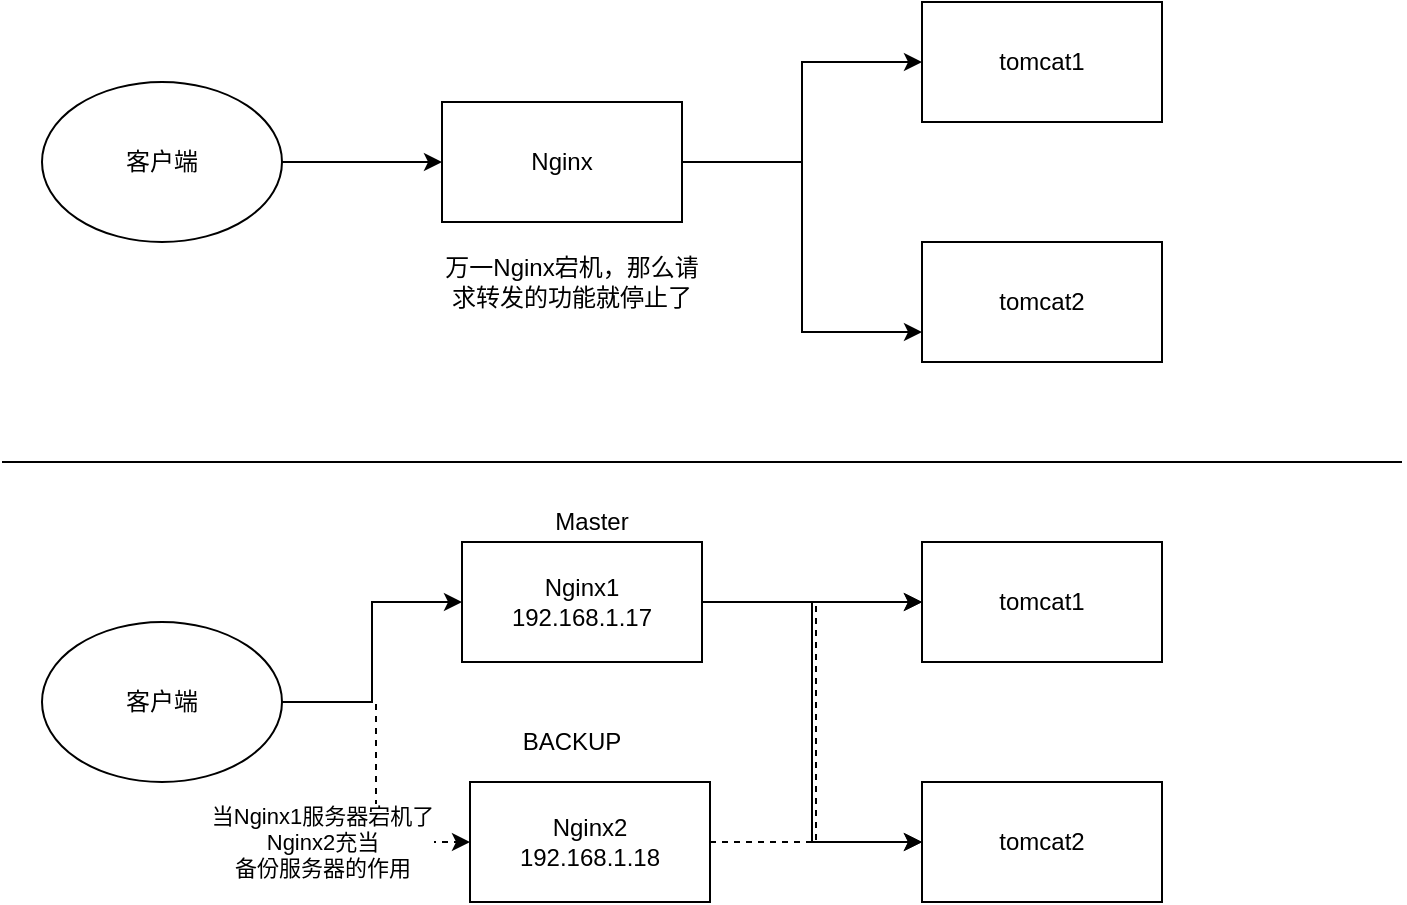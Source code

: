 <mxfile version="14.8.0" type="github">
  <diagram id="3ngCUvQDObr8_AWagMEK" name="第 1 页">
    <mxGraphModel dx="1209" dy="643" grid="1" gridSize="10" guides="1" tooltips="1" connect="1" arrows="1" fold="1" page="1" pageScale="1" pageWidth="827" pageHeight="1169" math="0" shadow="0">
      <root>
        <mxCell id="0" />
        <mxCell id="1" parent="0" />
        <mxCell id="jfUmKO8lMU-7Uk0IKgIi-5" style="edgeStyle=orthogonalEdgeStyle;rounded=0;orthogonalLoop=1;jettySize=auto;html=1;" edge="1" parent="1" source="jfUmKO8lMU-7Uk0IKgIi-1" target="jfUmKO8lMU-7Uk0IKgIi-2">
          <mxGeometry relative="1" as="geometry" />
        </mxCell>
        <mxCell id="jfUmKO8lMU-7Uk0IKgIi-1" value="客户端" style="ellipse;whiteSpace=wrap;html=1;" vertex="1" parent="1">
          <mxGeometry x="80" y="120" width="120" height="80" as="geometry" />
        </mxCell>
        <mxCell id="jfUmKO8lMU-7Uk0IKgIi-6" style="edgeStyle=orthogonalEdgeStyle;rounded=0;orthogonalLoop=1;jettySize=auto;html=1;" edge="1" parent="1" source="jfUmKO8lMU-7Uk0IKgIi-2" target="jfUmKO8lMU-7Uk0IKgIi-3">
          <mxGeometry relative="1" as="geometry" />
        </mxCell>
        <mxCell id="jfUmKO8lMU-7Uk0IKgIi-7" style="edgeStyle=orthogonalEdgeStyle;rounded=0;orthogonalLoop=1;jettySize=auto;html=1;entryX=0;entryY=0.75;entryDx=0;entryDy=0;" edge="1" parent="1" source="jfUmKO8lMU-7Uk0IKgIi-2" target="jfUmKO8lMU-7Uk0IKgIi-4">
          <mxGeometry relative="1" as="geometry" />
        </mxCell>
        <mxCell id="jfUmKO8lMU-7Uk0IKgIi-2" value="Nginx" style="rounded=0;whiteSpace=wrap;html=1;" vertex="1" parent="1">
          <mxGeometry x="280" y="130" width="120" height="60" as="geometry" />
        </mxCell>
        <mxCell id="jfUmKO8lMU-7Uk0IKgIi-3" value="tomcat1" style="rounded=0;whiteSpace=wrap;html=1;" vertex="1" parent="1">
          <mxGeometry x="520" y="80" width="120" height="60" as="geometry" />
        </mxCell>
        <mxCell id="jfUmKO8lMU-7Uk0IKgIi-4" value="tomcat2" style="rounded=0;whiteSpace=wrap;html=1;" vertex="1" parent="1">
          <mxGeometry x="520" y="200" width="120" height="60" as="geometry" />
        </mxCell>
        <mxCell id="jfUmKO8lMU-7Uk0IKgIi-8" value="万一Nginx宕机，那么请求转发的功能就停止了" style="text;html=1;strokeColor=none;fillColor=none;align=center;verticalAlign=middle;whiteSpace=wrap;rounded=0;" vertex="1" parent="1">
          <mxGeometry x="280" y="210" width="130" height="20" as="geometry" />
        </mxCell>
        <mxCell id="jfUmKO8lMU-7Uk0IKgIi-9" value="" style="endArrow=none;html=1;" edge="1" parent="1">
          <mxGeometry width="50" height="50" relative="1" as="geometry">
            <mxPoint x="60" y="310" as="sourcePoint" />
            <mxPoint x="760" y="310" as="targetPoint" />
          </mxGeometry>
        </mxCell>
        <mxCell id="jfUmKO8lMU-7Uk0IKgIi-19" style="edgeStyle=orthogonalEdgeStyle;rounded=0;orthogonalLoop=1;jettySize=auto;html=1;entryX=0;entryY=0.5;entryDx=0;entryDy=0;" edge="1" parent="1" source="jfUmKO8lMU-7Uk0IKgIi-11" target="jfUmKO8lMU-7Uk0IKgIi-14">
          <mxGeometry relative="1" as="geometry" />
        </mxCell>
        <mxCell id="jfUmKO8lMU-7Uk0IKgIi-24" style="edgeStyle=orthogonalEdgeStyle;rounded=0;orthogonalLoop=1;jettySize=auto;html=1;entryX=0;entryY=0.5;entryDx=0;entryDy=0;dashed=1;" edge="1" parent="1" source="jfUmKO8lMU-7Uk0IKgIi-11" target="jfUmKO8lMU-7Uk0IKgIi-18">
          <mxGeometry relative="1" as="geometry" />
        </mxCell>
        <mxCell id="jfUmKO8lMU-7Uk0IKgIi-27" value="当Nginx1服务器宕机了&lt;br&gt;Nginx2充当&lt;br&gt;备份服务器的作用" style="edgeLabel;html=1;align=center;verticalAlign=middle;resizable=0;points=[];" vertex="1" connectable="0" parent="jfUmKO8lMU-7Uk0IKgIi-24">
          <mxGeometry x="0.207" y="2" relative="1" as="geometry">
            <mxPoint x="-29" y="18" as="offset" />
          </mxGeometry>
        </mxCell>
        <mxCell id="jfUmKO8lMU-7Uk0IKgIi-11" value="客户端" style="ellipse;whiteSpace=wrap;html=1;" vertex="1" parent="1">
          <mxGeometry x="80" y="390" width="120" height="80" as="geometry" />
        </mxCell>
        <mxCell id="jfUmKO8lMU-7Uk0IKgIi-20" style="edgeStyle=orthogonalEdgeStyle;rounded=0;orthogonalLoop=1;jettySize=auto;html=1;entryX=0;entryY=0.5;entryDx=0;entryDy=0;" edge="1" parent="1" source="jfUmKO8lMU-7Uk0IKgIi-14" target="jfUmKO8lMU-7Uk0IKgIi-15">
          <mxGeometry relative="1" as="geometry" />
        </mxCell>
        <mxCell id="jfUmKO8lMU-7Uk0IKgIi-21" style="edgeStyle=orthogonalEdgeStyle;rounded=0;orthogonalLoop=1;jettySize=auto;html=1;entryX=0;entryY=0.5;entryDx=0;entryDy=0;" edge="1" parent="1" source="jfUmKO8lMU-7Uk0IKgIi-14" target="jfUmKO8lMU-7Uk0IKgIi-16">
          <mxGeometry relative="1" as="geometry" />
        </mxCell>
        <mxCell id="jfUmKO8lMU-7Uk0IKgIi-14" value="Nginx1&lt;br&gt;192.168.1.17" style="rounded=0;whiteSpace=wrap;html=1;" vertex="1" parent="1">
          <mxGeometry x="290" y="350" width="120" height="60" as="geometry" />
        </mxCell>
        <mxCell id="jfUmKO8lMU-7Uk0IKgIi-15" value="tomcat1" style="rounded=0;whiteSpace=wrap;html=1;" vertex="1" parent="1">
          <mxGeometry x="520" y="350" width="120" height="60" as="geometry" />
        </mxCell>
        <mxCell id="jfUmKO8lMU-7Uk0IKgIi-16" value="tomcat2" style="rounded=0;whiteSpace=wrap;html=1;" vertex="1" parent="1">
          <mxGeometry x="520" y="470" width="120" height="60" as="geometry" />
        </mxCell>
        <mxCell id="jfUmKO8lMU-7Uk0IKgIi-25" style="edgeStyle=orthogonalEdgeStyle;rounded=0;orthogonalLoop=1;jettySize=auto;html=1;entryX=0;entryY=0.5;entryDx=0;entryDy=0;dashed=1;" edge="1" parent="1" source="jfUmKO8lMU-7Uk0IKgIi-18" target="jfUmKO8lMU-7Uk0IKgIi-15">
          <mxGeometry relative="1" as="geometry" />
        </mxCell>
        <mxCell id="jfUmKO8lMU-7Uk0IKgIi-26" style="edgeStyle=orthogonalEdgeStyle;rounded=0;orthogonalLoop=1;jettySize=auto;html=1;dashed=1;" edge="1" parent="1" source="jfUmKO8lMU-7Uk0IKgIi-18" target="jfUmKO8lMU-7Uk0IKgIi-16">
          <mxGeometry relative="1" as="geometry" />
        </mxCell>
        <mxCell id="jfUmKO8lMU-7Uk0IKgIi-18" value="Nginx2&lt;br&gt;192.168.1.18" style="rounded=0;whiteSpace=wrap;html=1;" vertex="1" parent="1">
          <mxGeometry x="294" y="470" width="120" height="60" as="geometry" />
        </mxCell>
        <mxCell id="jfUmKO8lMU-7Uk0IKgIi-22" value="Master" style="text;html=1;strokeColor=none;fillColor=none;align=center;verticalAlign=middle;whiteSpace=wrap;rounded=0;" vertex="1" parent="1">
          <mxGeometry x="310" y="330" width="90" height="20" as="geometry" />
        </mxCell>
        <mxCell id="jfUmKO8lMU-7Uk0IKgIi-23" value="BACKUP" style="text;html=1;strokeColor=none;fillColor=none;align=center;verticalAlign=middle;whiteSpace=wrap;rounded=0;" vertex="1" parent="1">
          <mxGeometry x="310" y="440" width="70" height="20" as="geometry" />
        </mxCell>
      </root>
    </mxGraphModel>
  </diagram>
</mxfile>
